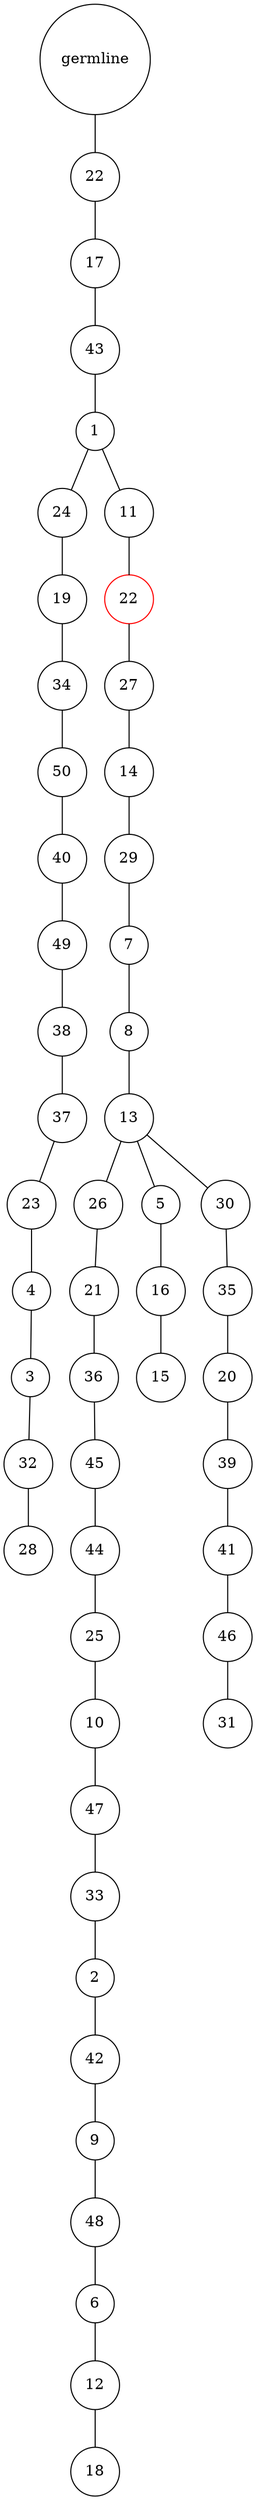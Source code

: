 graph {
	rankdir=UD;
	splines=line;
	node [shape=circle]
	"0x7f43fd90b5e0" [label="germline"];
	"0x7f43fd90b610" [label="22"];
	"0x7f43fd90b5e0" -- "0x7f43fd90b610" ;
	"0x7f43fd90b640" [label="17"];
	"0x7f43fd90b610" -- "0x7f43fd90b640" ;
	"0x7f43fd90b670" [label="43"];
	"0x7f43fd90b640" -- "0x7f43fd90b670" ;
	"0x7f43fd90b6a0" [label="1"];
	"0x7f43fd90b670" -- "0x7f43fd90b6a0" ;
	"0x7f43fd90b6d0" [label="24"];
	"0x7f43fd90b6a0" -- "0x7f43fd90b6d0" ;
	"0x7f43fd90b700" [label="19"];
	"0x7f43fd90b6d0" -- "0x7f43fd90b700" ;
	"0x7f43fd90b730" [label="34"];
	"0x7f43fd90b700" -- "0x7f43fd90b730" ;
	"0x7f43fd90b760" [label="50"];
	"0x7f43fd90b730" -- "0x7f43fd90b760" ;
	"0x7f43fd90b790" [label="40"];
	"0x7f43fd90b760" -- "0x7f43fd90b790" ;
	"0x7f43fd90b7c0" [label="49"];
	"0x7f43fd90b790" -- "0x7f43fd90b7c0" ;
	"0x7f43fd90b7f0" [label="38"];
	"0x7f43fd90b7c0" -- "0x7f43fd90b7f0" ;
	"0x7f43fd90b820" [label="37"];
	"0x7f43fd90b7f0" -- "0x7f43fd90b820" ;
	"0x7f43fd90b850" [label="23"];
	"0x7f43fd90b820" -- "0x7f43fd90b850" ;
	"0x7f43fd90b880" [label="4"];
	"0x7f43fd90b850" -- "0x7f43fd90b880" ;
	"0x7f43fd90b8b0" [label="3"];
	"0x7f43fd90b880" -- "0x7f43fd90b8b0" ;
	"0x7f43fd90b8e0" [label="32"];
	"0x7f43fd90b8b0" -- "0x7f43fd90b8e0" ;
	"0x7f43fd90b910" [label="28"];
	"0x7f43fd90b8e0" -- "0x7f43fd90b910" ;
	"0x7f43fd90b940" [label="11"];
	"0x7f43fd90b6a0" -- "0x7f43fd90b940" ;
	"0x7f43fd90b970" [label="22",color="red"];
	"0x7f43fd90b940" -- "0x7f43fd90b970" ;
	"0x7f43fd90b9a0" [label="27"];
	"0x7f43fd90b970" -- "0x7f43fd90b9a0" ;
	"0x7f43fd90b9d0" [label="14"];
	"0x7f43fd90b9a0" -- "0x7f43fd90b9d0" ;
	"0x7f43fd90ba00" [label="29"];
	"0x7f43fd90b9d0" -- "0x7f43fd90ba00" ;
	"0x7f43fd90ba30" [label="7"];
	"0x7f43fd90ba00" -- "0x7f43fd90ba30" ;
	"0x7f43fd90ba60" [label="8"];
	"0x7f43fd90ba30" -- "0x7f43fd90ba60" ;
	"0x7f43fd90ba90" [label="13"];
	"0x7f43fd90ba60" -- "0x7f43fd90ba90" ;
	"0x7f43fd90bac0" [label="26"];
	"0x7f43fd90ba90" -- "0x7f43fd90bac0" ;
	"0x7f43fd90baf0" [label="21"];
	"0x7f43fd90bac0" -- "0x7f43fd90baf0" ;
	"0x7f43fd90bb20" [label="36"];
	"0x7f43fd90baf0" -- "0x7f43fd90bb20" ;
	"0x7f43fd90bb50" [label="45"];
	"0x7f43fd90bb20" -- "0x7f43fd90bb50" ;
	"0x7f43fd90bb80" [label="44"];
	"0x7f43fd90bb50" -- "0x7f43fd90bb80" ;
	"0x7f43fd90bbb0" [label="25"];
	"0x7f43fd90bb80" -- "0x7f43fd90bbb0" ;
	"0x7f43fd90bbe0" [label="10"];
	"0x7f43fd90bbb0" -- "0x7f43fd90bbe0" ;
	"0x7f43fd90bc10" [label="47"];
	"0x7f43fd90bbe0" -- "0x7f43fd90bc10" ;
	"0x7f43fd90bc40" [label="33"];
	"0x7f43fd90bc10" -- "0x7f43fd90bc40" ;
	"0x7f43fd90bc70" [label="2"];
	"0x7f43fd90bc40" -- "0x7f43fd90bc70" ;
	"0x7f43fd90bca0" [label="42"];
	"0x7f43fd90bc70" -- "0x7f43fd90bca0" ;
	"0x7f43fd90bcd0" [label="9"];
	"0x7f43fd90bca0" -- "0x7f43fd90bcd0" ;
	"0x7f43fd90bd00" [label="48"];
	"0x7f43fd90bcd0" -- "0x7f43fd90bd00" ;
	"0x7f43fd90bd30" [label="6"];
	"0x7f43fd90bd00" -- "0x7f43fd90bd30" ;
	"0x7f43fd90bd60" [label="12"];
	"0x7f43fd90bd30" -- "0x7f43fd90bd60" ;
	"0x7f43fd90bd90" [label="18"];
	"0x7f43fd90bd60" -- "0x7f43fd90bd90" ;
	"0x7f43fd90bdc0" [label="5"];
	"0x7f43fd90ba90" -- "0x7f43fd90bdc0" ;
	"0x7f43fd90bdf0" [label="16"];
	"0x7f43fd90bdc0" -- "0x7f43fd90bdf0" ;
	"0x7f43fd90be20" [label="15"];
	"0x7f43fd90bdf0" -- "0x7f43fd90be20" ;
	"0x7f43fd90be50" [label="30"];
	"0x7f43fd90ba90" -- "0x7f43fd90be50" ;
	"0x7f43fd90be80" [label="35"];
	"0x7f43fd90be50" -- "0x7f43fd90be80" ;
	"0x7f43fd90beb0" [label="20"];
	"0x7f43fd90be80" -- "0x7f43fd90beb0" ;
	"0x7f43fd90bee0" [label="39"];
	"0x7f43fd90beb0" -- "0x7f43fd90bee0" ;
	"0x7f43fd90bf10" [label="41"];
	"0x7f43fd90bee0" -- "0x7f43fd90bf10" ;
	"0x7f43fd90bf40" [label="46"];
	"0x7f43fd90bf10" -- "0x7f43fd90bf40" ;
	"0x7f43fd90bf70" [label="31"];
	"0x7f43fd90bf40" -- "0x7f43fd90bf70" ;
}
